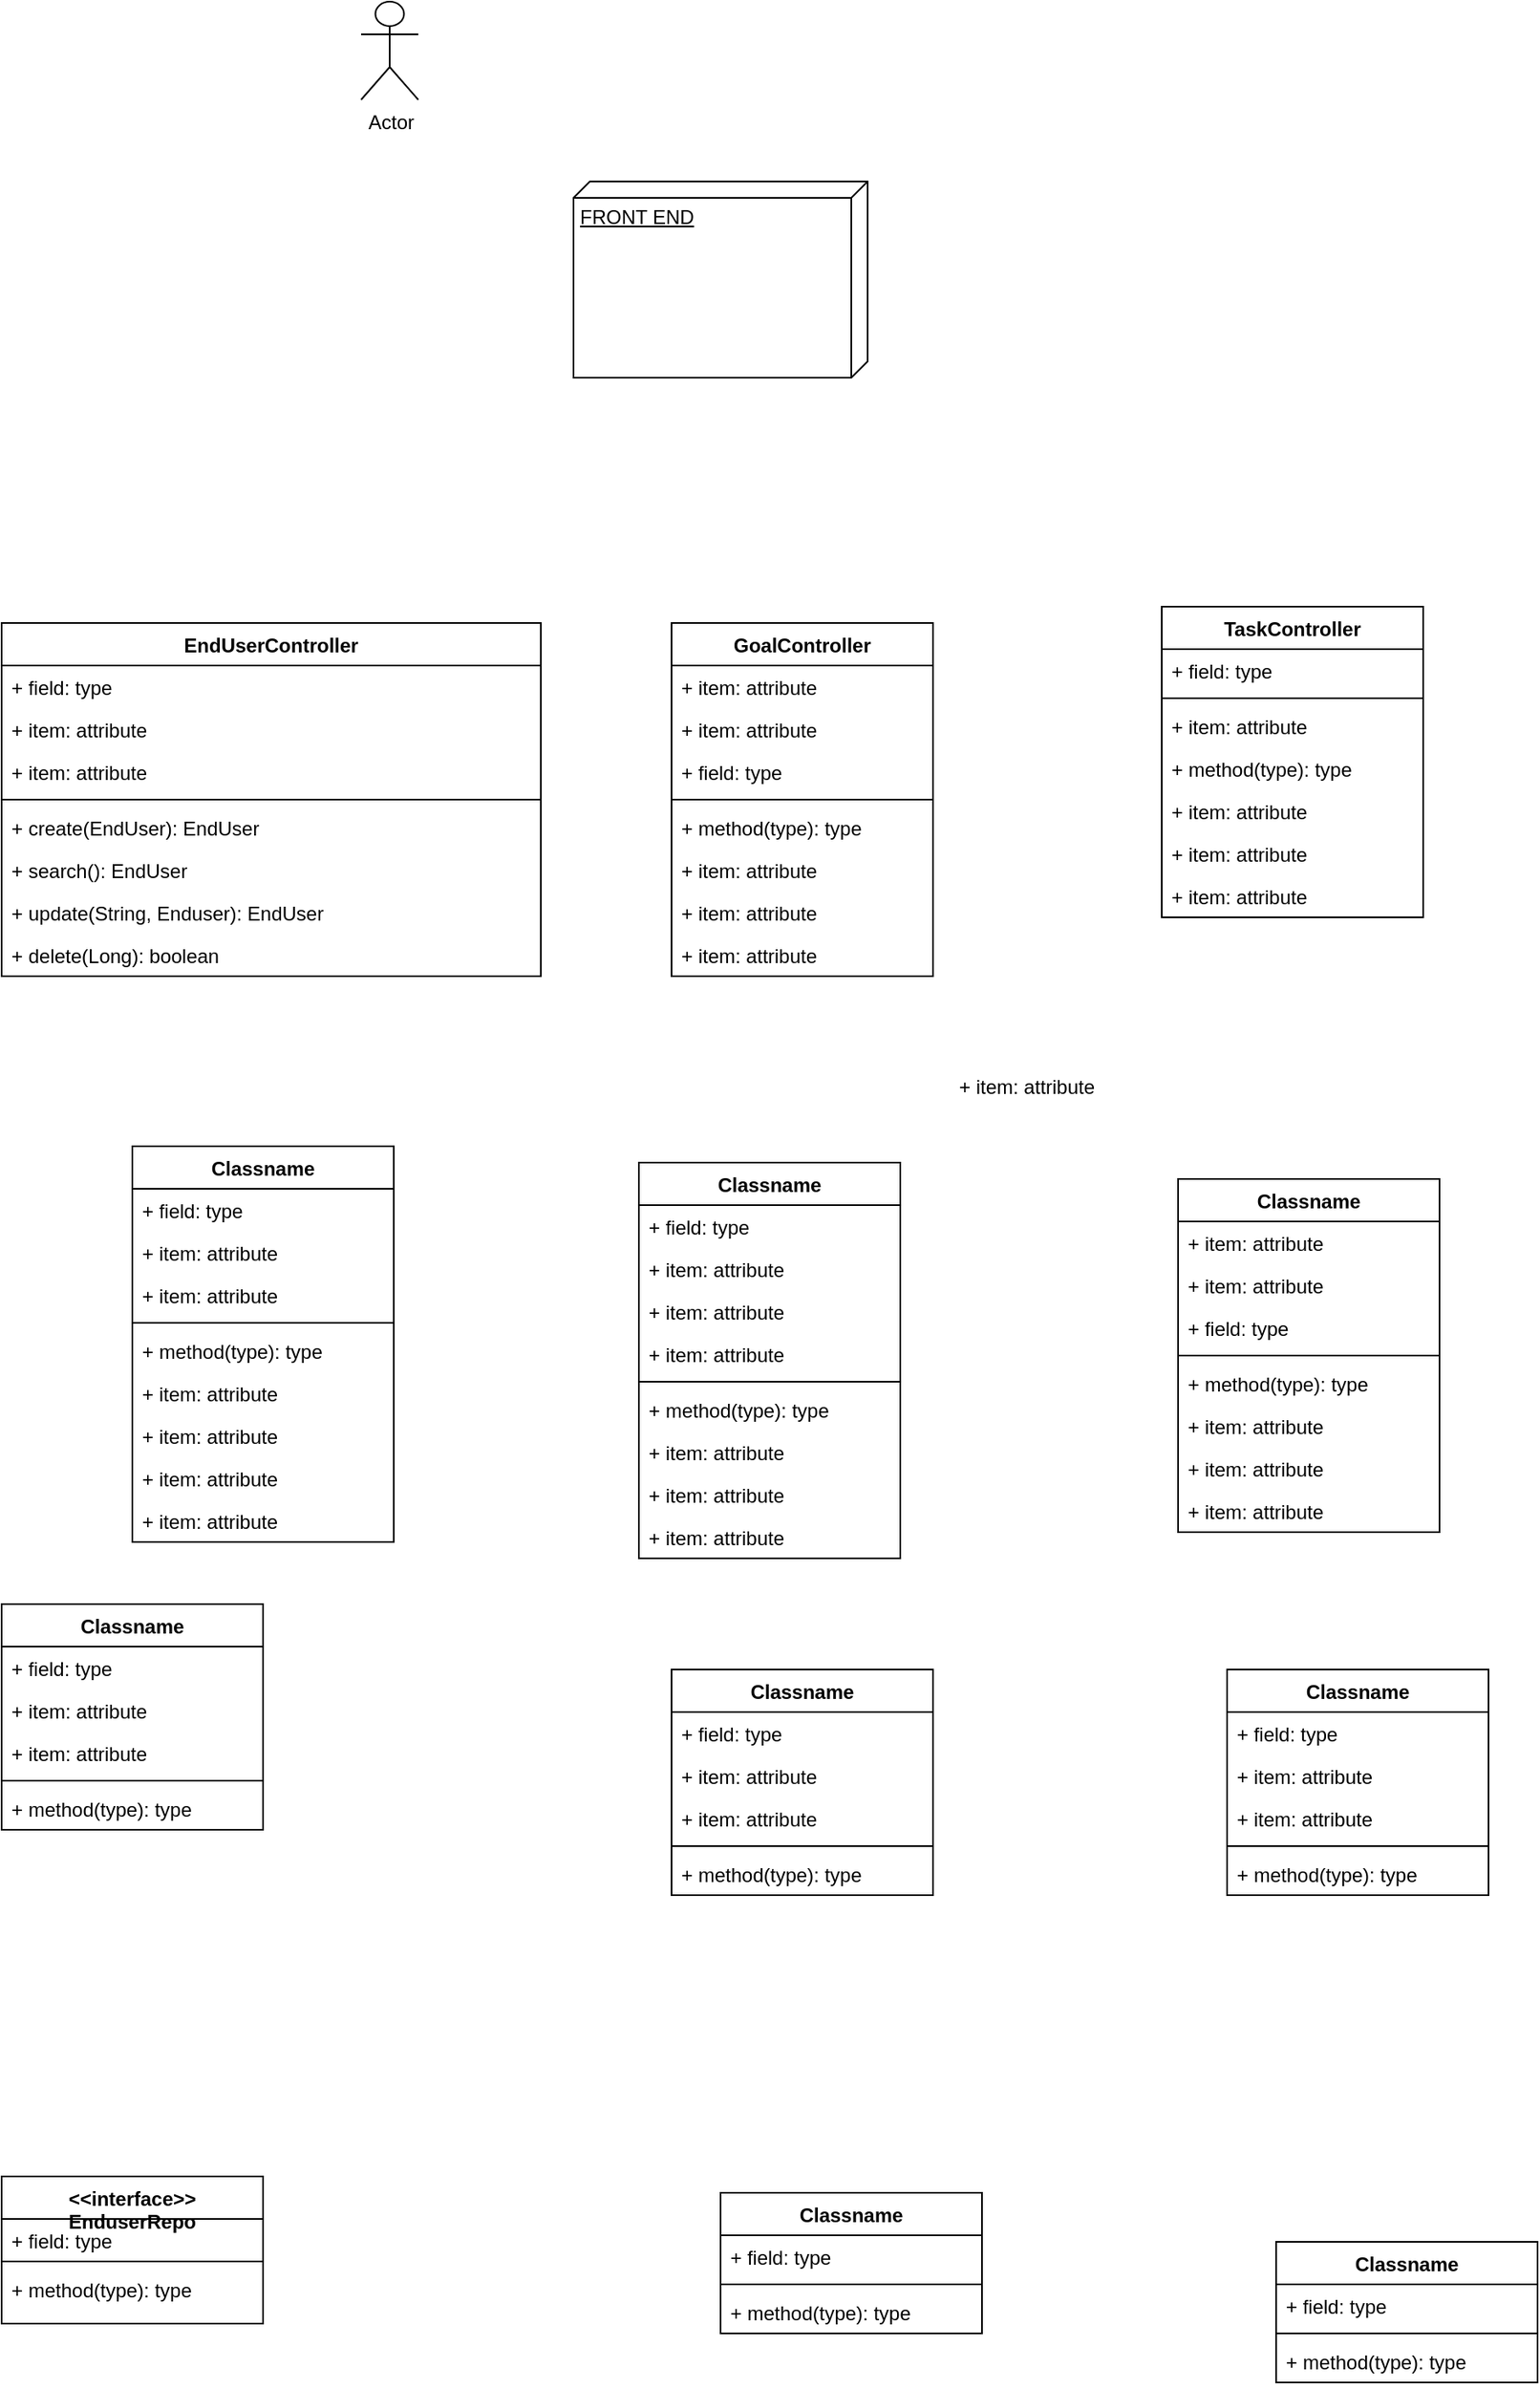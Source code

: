 <mxfile version="20.2.3" type="device"><diagram id="9XaYAkt6E2-kg-ab9St7" name="Page-1"><mxGraphModel dx="1756" dy="1558" grid="1" gridSize="10" guides="1" tooltips="1" connect="1" arrows="1" fold="1" page="1" pageScale="1" pageWidth="827" pageHeight="1169" math="0" shadow="0"><root><mxCell id="0"/><mxCell id="1" parent="0"/><mxCell id="jK3aOO3mMJlkPHBu7RIB-1" value="TaskController" style="swimlane;fontStyle=1;align=center;verticalAlign=top;childLayout=stackLayout;horizontal=1;startSize=26;horizontalStack=0;resizeParent=1;resizeParentMax=0;resizeLast=0;collapsible=1;marginBottom=0;" parent="1" vertex="1"><mxGeometry x="490" y="220" width="160" height="190" as="geometry"/></mxCell><mxCell id="jK3aOO3mMJlkPHBu7RIB-2" value="+ field: type" style="text;strokeColor=none;fillColor=none;align=left;verticalAlign=top;spacingLeft=4;spacingRight=4;overflow=hidden;rotatable=0;points=[[0,0.5],[1,0.5]];portConstraint=eastwest;" parent="jK3aOO3mMJlkPHBu7RIB-1" vertex="1"><mxGeometry y="26" width="160" height="26" as="geometry"/></mxCell><mxCell id="jK3aOO3mMJlkPHBu7RIB-3" value="" style="line;strokeWidth=1;fillColor=none;align=left;verticalAlign=middle;spacingTop=-1;spacingLeft=3;spacingRight=3;rotatable=0;labelPosition=right;points=[];portConstraint=eastwest;" parent="jK3aOO3mMJlkPHBu7RIB-1" vertex="1"><mxGeometry y="52" width="160" height="8" as="geometry"/></mxCell><mxCell id="wSLYptiWaZDX3IoAFJMN-2" value="+ item: attribute" style="text;strokeColor=none;fillColor=none;align=left;verticalAlign=top;spacingLeft=4;spacingRight=4;overflow=hidden;rotatable=0;points=[[0,0.5],[1,0.5]];portConstraint=eastwest;" vertex="1" parent="jK3aOO3mMJlkPHBu7RIB-1"><mxGeometry y="60" width="160" height="26" as="geometry"/></mxCell><mxCell id="jK3aOO3mMJlkPHBu7RIB-4" value="+ method(type): type" style="text;strokeColor=none;fillColor=none;align=left;verticalAlign=top;spacingLeft=4;spacingRight=4;overflow=hidden;rotatable=0;points=[[0,0.5],[1,0.5]];portConstraint=eastwest;" parent="jK3aOO3mMJlkPHBu7RIB-1" vertex="1"><mxGeometry y="86" width="160" height="26" as="geometry"/></mxCell><mxCell id="wSLYptiWaZDX3IoAFJMN-20" value="+ item: attribute" style="text;strokeColor=none;fillColor=none;align=left;verticalAlign=top;spacingLeft=4;spacingRight=4;overflow=hidden;rotatable=0;points=[[0,0.5],[1,0.5]];portConstraint=eastwest;" vertex="1" parent="jK3aOO3mMJlkPHBu7RIB-1"><mxGeometry y="112" width="160" height="26" as="geometry"/></mxCell><mxCell id="wSLYptiWaZDX3IoAFJMN-19" value="+ item: attribute" style="text;strokeColor=none;fillColor=none;align=left;verticalAlign=top;spacingLeft=4;spacingRight=4;overflow=hidden;rotatable=0;points=[[0,0.5],[1,0.5]];portConstraint=eastwest;" vertex="1" parent="jK3aOO3mMJlkPHBu7RIB-1"><mxGeometry y="138" width="160" height="26" as="geometry"/></mxCell><mxCell id="wSLYptiWaZDX3IoAFJMN-21" value="+ item: attribute" style="text;strokeColor=none;fillColor=none;align=left;verticalAlign=top;spacingLeft=4;spacingRight=4;overflow=hidden;rotatable=0;points=[[0,0.5],[1,0.5]];portConstraint=eastwest;" vertex="1" parent="jK3aOO3mMJlkPHBu7RIB-1"><mxGeometry y="164" width="160" height="26" as="geometry"/></mxCell><mxCell id="jK3aOO3mMJlkPHBu7RIB-5" value="GoalController" style="swimlane;fontStyle=1;align=center;verticalAlign=top;childLayout=stackLayout;horizontal=1;startSize=26;horizontalStack=0;resizeParent=1;resizeParentMax=0;resizeLast=0;collapsible=1;marginBottom=0;" parent="1" vertex="1"><mxGeometry x="190" y="230" width="160" height="216" as="geometry"/></mxCell><mxCell id="wSLYptiWaZDX3IoAFJMN-7" value="+ item: attribute" style="text;strokeColor=none;fillColor=none;align=left;verticalAlign=top;spacingLeft=4;spacingRight=4;overflow=hidden;rotatable=0;points=[[0,0.5],[1,0.5]];portConstraint=eastwest;" vertex="1" parent="jK3aOO3mMJlkPHBu7RIB-5"><mxGeometry y="26" width="160" height="26" as="geometry"/></mxCell><mxCell id="wSLYptiWaZDX3IoAFJMN-6" value="+ item: attribute" style="text;strokeColor=none;fillColor=none;align=left;verticalAlign=top;spacingLeft=4;spacingRight=4;overflow=hidden;rotatable=0;points=[[0,0.5],[1,0.5]];portConstraint=eastwest;" vertex="1" parent="jK3aOO3mMJlkPHBu7RIB-5"><mxGeometry y="52" width="160" height="26" as="geometry"/></mxCell><mxCell id="jK3aOO3mMJlkPHBu7RIB-6" value="+ field: type" style="text;strokeColor=none;fillColor=none;align=left;verticalAlign=top;spacingLeft=4;spacingRight=4;overflow=hidden;rotatable=0;points=[[0,0.5],[1,0.5]];portConstraint=eastwest;" parent="jK3aOO3mMJlkPHBu7RIB-5" vertex="1"><mxGeometry y="78" width="160" height="26" as="geometry"/></mxCell><mxCell id="jK3aOO3mMJlkPHBu7RIB-7" value="" style="line;strokeWidth=1;fillColor=none;align=left;verticalAlign=middle;spacingTop=-1;spacingLeft=3;spacingRight=3;rotatable=0;labelPosition=right;points=[];portConstraint=eastwest;" parent="jK3aOO3mMJlkPHBu7RIB-5" vertex="1"><mxGeometry y="104" width="160" height="8" as="geometry"/></mxCell><mxCell id="jK3aOO3mMJlkPHBu7RIB-8" value="+ method(type): type" style="text;strokeColor=none;fillColor=none;align=left;verticalAlign=top;spacingLeft=4;spacingRight=4;overflow=hidden;rotatable=0;points=[[0,0.5],[1,0.5]];portConstraint=eastwest;" parent="jK3aOO3mMJlkPHBu7RIB-5" vertex="1"><mxGeometry y="112" width="160" height="26" as="geometry"/></mxCell><mxCell id="wSLYptiWaZDX3IoAFJMN-4" value="+ item: attribute" style="text;strokeColor=none;fillColor=none;align=left;verticalAlign=top;spacingLeft=4;spacingRight=4;overflow=hidden;rotatable=0;points=[[0,0.5],[1,0.5]];portConstraint=eastwest;" vertex="1" parent="jK3aOO3mMJlkPHBu7RIB-5"><mxGeometry y="138" width="160" height="26" as="geometry"/></mxCell><mxCell id="wSLYptiWaZDX3IoAFJMN-3" value="+ item: attribute" style="text;strokeColor=none;fillColor=none;align=left;verticalAlign=top;spacingLeft=4;spacingRight=4;overflow=hidden;rotatable=0;points=[[0,0.5],[1,0.5]];portConstraint=eastwest;" vertex="1" parent="jK3aOO3mMJlkPHBu7RIB-5"><mxGeometry y="164" width="160" height="26" as="geometry"/></mxCell><mxCell id="wSLYptiWaZDX3IoAFJMN-5" value="+ item: attribute" style="text;strokeColor=none;fillColor=none;align=left;verticalAlign=top;spacingLeft=4;spacingRight=4;overflow=hidden;rotatable=0;points=[[0,0.5],[1,0.5]];portConstraint=eastwest;" vertex="1" parent="jK3aOO3mMJlkPHBu7RIB-5"><mxGeometry y="190" width="160" height="26" as="geometry"/></mxCell><mxCell id="jK3aOO3mMJlkPHBu7RIB-9" value="EndUserController" style="swimlane;fontStyle=1;align=center;verticalAlign=top;childLayout=stackLayout;horizontal=1;startSize=26;horizontalStack=0;resizeParent=1;resizeParentMax=0;resizeLast=0;collapsible=1;marginBottom=0;" parent="1" vertex="1"><mxGeometry x="-220" y="230" width="330" height="216" as="geometry"/></mxCell><mxCell id="jK3aOO3mMJlkPHBu7RIB-10" value="+ field: type" style="text;strokeColor=none;fillColor=none;align=left;verticalAlign=top;spacingLeft=4;spacingRight=4;overflow=hidden;rotatable=0;points=[[0,0.5],[1,0.5]];portConstraint=eastwest;" parent="jK3aOO3mMJlkPHBu7RIB-9" vertex="1"><mxGeometry y="26" width="330" height="26" as="geometry"/></mxCell><mxCell id="wSLYptiWaZDX3IoAFJMN-1" value="+ item: attribute" style="text;strokeColor=none;fillColor=none;align=left;verticalAlign=top;spacingLeft=4;spacingRight=4;overflow=hidden;rotatable=0;points=[[0,0.5],[1,0.5]];portConstraint=eastwest;" vertex="1" parent="jK3aOO3mMJlkPHBu7RIB-9"><mxGeometry y="52" width="330" height="26" as="geometry"/></mxCell><mxCell id="wSLYptiWaZDX3IoAFJMN-11" value="+ item: attribute" style="text;strokeColor=none;fillColor=none;align=left;verticalAlign=top;spacingLeft=4;spacingRight=4;overflow=hidden;rotatable=0;points=[[0,0.5],[1,0.5]];portConstraint=eastwest;" vertex="1" parent="jK3aOO3mMJlkPHBu7RIB-9"><mxGeometry y="78" width="330" height="26" as="geometry"/></mxCell><mxCell id="jK3aOO3mMJlkPHBu7RIB-11" value="" style="line;strokeWidth=1;fillColor=none;align=left;verticalAlign=middle;spacingTop=-1;spacingLeft=3;spacingRight=3;rotatable=0;labelPosition=right;points=[];portConstraint=eastwest;" parent="jK3aOO3mMJlkPHBu7RIB-9" vertex="1"><mxGeometry y="104" width="330" height="8" as="geometry"/></mxCell><mxCell id="jK3aOO3mMJlkPHBu7RIB-12" value="+ create(EndUser): EndUser" style="text;strokeColor=none;fillColor=none;align=left;verticalAlign=top;spacingLeft=4;spacingRight=4;overflow=hidden;rotatable=0;points=[[0,0.5],[1,0.5]];portConstraint=eastwest;" parent="jK3aOO3mMJlkPHBu7RIB-9" vertex="1"><mxGeometry y="112" width="330" height="26" as="geometry"/></mxCell><mxCell id="wSLYptiWaZDX3IoAFJMN-9" value="+ search(): EndUser" style="text;strokeColor=none;fillColor=none;align=left;verticalAlign=top;spacingLeft=4;spacingRight=4;overflow=hidden;rotatable=0;points=[[0,0.5],[1,0.5]];portConstraint=eastwest;" vertex="1" parent="jK3aOO3mMJlkPHBu7RIB-9"><mxGeometry y="138" width="330" height="26" as="geometry"/></mxCell><mxCell id="wSLYptiWaZDX3IoAFJMN-10" value="+ update(String, Enduser): EndUser" style="text;strokeColor=none;fillColor=none;align=left;verticalAlign=top;spacingLeft=4;spacingRight=4;overflow=hidden;rotatable=0;points=[[0,0.5],[1,0.5]];portConstraint=eastwest;" vertex="1" parent="jK3aOO3mMJlkPHBu7RIB-9"><mxGeometry y="164" width="330" height="26" as="geometry"/></mxCell><mxCell id="wSLYptiWaZDX3IoAFJMN-8" value="+ delete(Long): boolean" style="text;strokeColor=none;fillColor=none;align=left;verticalAlign=top;spacingLeft=4;spacingRight=4;overflow=hidden;rotatable=0;points=[[0,0.5],[1,0.5]];portConstraint=eastwest;" vertex="1" parent="jK3aOO3mMJlkPHBu7RIB-9"><mxGeometry y="190" width="330" height="26" as="geometry"/></mxCell><mxCell id="jK3aOO3mMJlkPHBu7RIB-13" value="Classname" style="swimlane;fontStyle=1;align=center;verticalAlign=top;childLayout=stackLayout;horizontal=1;startSize=26;horizontalStack=0;resizeParent=1;resizeParentMax=0;resizeLast=0;collapsible=1;marginBottom=0;" parent="1" vertex="1"><mxGeometry x="500" y="570" width="160" height="216" as="geometry"/></mxCell><mxCell id="wSLYptiWaZDX3IoAFJMN-36" value="+ item: attribute" style="text;strokeColor=none;fillColor=none;align=left;verticalAlign=top;spacingLeft=4;spacingRight=4;overflow=hidden;rotatable=0;points=[[0,0.5],[1,0.5]];portConstraint=eastwest;" vertex="1" parent="jK3aOO3mMJlkPHBu7RIB-13"><mxGeometry y="26" width="160" height="26" as="geometry"/></mxCell><mxCell id="wSLYptiWaZDX3IoAFJMN-34" value="+ item: attribute" style="text;strokeColor=none;fillColor=none;align=left;verticalAlign=top;spacingLeft=4;spacingRight=4;overflow=hidden;rotatable=0;points=[[0,0.5],[1,0.5]];portConstraint=eastwest;" vertex="1" parent="jK3aOO3mMJlkPHBu7RIB-13"><mxGeometry y="52" width="160" height="26" as="geometry"/></mxCell><mxCell id="jK3aOO3mMJlkPHBu7RIB-14" value="+ field: type" style="text;strokeColor=none;fillColor=none;align=left;verticalAlign=top;spacingLeft=4;spacingRight=4;overflow=hidden;rotatable=0;points=[[0,0.5],[1,0.5]];portConstraint=eastwest;" parent="jK3aOO3mMJlkPHBu7RIB-13" vertex="1"><mxGeometry y="78" width="160" height="26" as="geometry"/></mxCell><mxCell id="jK3aOO3mMJlkPHBu7RIB-15" value="" style="line;strokeWidth=1;fillColor=none;align=left;verticalAlign=middle;spacingTop=-1;spacingLeft=3;spacingRight=3;rotatable=0;labelPosition=right;points=[];portConstraint=eastwest;" parent="jK3aOO3mMJlkPHBu7RIB-13" vertex="1"><mxGeometry y="104" width="160" height="8" as="geometry"/></mxCell><mxCell id="jK3aOO3mMJlkPHBu7RIB-16" value="+ method(type): type" style="text;strokeColor=none;fillColor=none;align=left;verticalAlign=top;spacingLeft=4;spacingRight=4;overflow=hidden;rotatable=0;points=[[0,0.5],[1,0.5]];portConstraint=eastwest;" parent="jK3aOO3mMJlkPHBu7RIB-13" vertex="1"><mxGeometry y="112" width="160" height="26" as="geometry"/></mxCell><mxCell id="wSLYptiWaZDX3IoAFJMN-28" value="+ item: attribute" style="text;strokeColor=none;fillColor=none;align=left;verticalAlign=top;spacingLeft=4;spacingRight=4;overflow=hidden;rotatable=0;points=[[0,0.5],[1,0.5]];portConstraint=eastwest;" vertex="1" parent="jK3aOO3mMJlkPHBu7RIB-13"><mxGeometry y="138" width="160" height="26" as="geometry"/></mxCell><mxCell id="wSLYptiWaZDX3IoAFJMN-30" value="+ item: attribute" style="text;strokeColor=none;fillColor=none;align=left;verticalAlign=top;spacingLeft=4;spacingRight=4;overflow=hidden;rotatable=0;points=[[0,0.5],[1,0.5]];portConstraint=eastwest;" vertex="1" parent="jK3aOO3mMJlkPHBu7RIB-13"><mxGeometry y="164" width="160" height="26" as="geometry"/></mxCell><mxCell id="wSLYptiWaZDX3IoAFJMN-29" value="+ item: attribute" style="text;strokeColor=none;fillColor=none;align=left;verticalAlign=top;spacingLeft=4;spacingRight=4;overflow=hidden;rotatable=0;points=[[0,0.5],[1,0.5]];portConstraint=eastwest;" vertex="1" parent="jK3aOO3mMJlkPHBu7RIB-13"><mxGeometry y="190" width="160" height="26" as="geometry"/></mxCell><mxCell id="jK3aOO3mMJlkPHBu7RIB-17" value="Classname" style="swimlane;fontStyle=1;align=center;verticalAlign=top;childLayout=stackLayout;horizontal=1;startSize=26;horizontalStack=0;resizeParent=1;resizeParentMax=0;resizeLast=0;collapsible=1;marginBottom=0;" parent="1" vertex="1"><mxGeometry x="-140" y="550" width="160" height="242" as="geometry"/></mxCell><mxCell id="jK3aOO3mMJlkPHBu7RIB-18" value="+ field: type" style="text;strokeColor=none;fillColor=none;align=left;verticalAlign=top;spacingLeft=4;spacingRight=4;overflow=hidden;rotatable=0;points=[[0,0.5],[1,0.5]];portConstraint=eastwest;" parent="jK3aOO3mMJlkPHBu7RIB-17" vertex="1"><mxGeometry y="26" width="160" height="26" as="geometry"/></mxCell><mxCell id="wSLYptiWaZDX3IoAFJMN-32" value="+ item: attribute" style="text;strokeColor=none;fillColor=none;align=left;verticalAlign=top;spacingLeft=4;spacingRight=4;overflow=hidden;rotatable=0;points=[[0,0.5],[1,0.5]];portConstraint=eastwest;" vertex="1" parent="jK3aOO3mMJlkPHBu7RIB-17"><mxGeometry y="52" width="160" height="26" as="geometry"/></mxCell><mxCell id="wSLYptiWaZDX3IoAFJMN-37" value="+ item: attribute" style="text;strokeColor=none;fillColor=none;align=left;verticalAlign=top;spacingLeft=4;spacingRight=4;overflow=hidden;rotatable=0;points=[[0,0.5],[1,0.5]];portConstraint=eastwest;" vertex="1" parent="jK3aOO3mMJlkPHBu7RIB-17"><mxGeometry y="78" width="160" height="26" as="geometry"/></mxCell><mxCell id="jK3aOO3mMJlkPHBu7RIB-19" value="" style="line;strokeWidth=1;fillColor=none;align=left;verticalAlign=middle;spacingTop=-1;spacingLeft=3;spacingRight=3;rotatable=0;labelPosition=right;points=[];portConstraint=eastwest;" parent="jK3aOO3mMJlkPHBu7RIB-17" vertex="1"><mxGeometry y="104" width="160" height="8" as="geometry"/></mxCell><mxCell id="jK3aOO3mMJlkPHBu7RIB-20" value="+ method(type): type" style="text;strokeColor=none;fillColor=none;align=left;verticalAlign=top;spacingLeft=4;spacingRight=4;overflow=hidden;rotatable=0;points=[[0,0.5],[1,0.5]];portConstraint=eastwest;" parent="jK3aOO3mMJlkPHBu7RIB-17" vertex="1"><mxGeometry y="112" width="160" height="26" as="geometry"/></mxCell><mxCell id="wSLYptiWaZDX3IoAFJMN-17" value="+ item: attribute" style="text;strokeColor=none;fillColor=none;align=left;verticalAlign=top;spacingLeft=4;spacingRight=4;overflow=hidden;rotatable=0;points=[[0,0.5],[1,0.5]];portConstraint=eastwest;" vertex="1" parent="jK3aOO3mMJlkPHBu7RIB-17"><mxGeometry y="138" width="160" height="26" as="geometry"/></mxCell><mxCell id="wSLYptiWaZDX3IoAFJMN-15" value="+ item: attribute" style="text;strokeColor=none;fillColor=none;align=left;verticalAlign=top;spacingLeft=4;spacingRight=4;overflow=hidden;rotatable=0;points=[[0,0.5],[1,0.5]];portConstraint=eastwest;" vertex="1" parent="jK3aOO3mMJlkPHBu7RIB-17"><mxGeometry y="164" width="160" height="26" as="geometry"/></mxCell><mxCell id="wSLYptiWaZDX3IoAFJMN-16" value="+ item: attribute" style="text;strokeColor=none;fillColor=none;align=left;verticalAlign=top;spacingLeft=4;spacingRight=4;overflow=hidden;rotatable=0;points=[[0,0.5],[1,0.5]];portConstraint=eastwest;" vertex="1" parent="jK3aOO3mMJlkPHBu7RIB-17"><mxGeometry y="190" width="160" height="26" as="geometry"/></mxCell><mxCell id="wSLYptiWaZDX3IoAFJMN-18" value="+ item: attribute" style="text;strokeColor=none;fillColor=none;align=left;verticalAlign=top;spacingLeft=4;spacingRight=4;overflow=hidden;rotatable=0;points=[[0,0.5],[1,0.5]];portConstraint=eastwest;" vertex="1" parent="jK3aOO3mMJlkPHBu7RIB-17"><mxGeometry y="216" width="160" height="26" as="geometry"/></mxCell><mxCell id="jK3aOO3mMJlkPHBu7RIB-21" value="Classname" style="swimlane;fontStyle=1;align=center;verticalAlign=top;childLayout=stackLayout;horizontal=1;startSize=26;horizontalStack=0;resizeParent=1;resizeParentMax=0;resizeLast=0;collapsible=1;marginBottom=0;" parent="1" vertex="1"><mxGeometry x="170" y="560" width="160" height="242" as="geometry"/></mxCell><mxCell id="jK3aOO3mMJlkPHBu7RIB-22" value="+ field: type" style="text;strokeColor=none;fillColor=none;align=left;verticalAlign=top;spacingLeft=4;spacingRight=4;overflow=hidden;rotatable=0;points=[[0,0.5],[1,0.5]];portConstraint=eastwest;" parent="jK3aOO3mMJlkPHBu7RIB-21" vertex="1"><mxGeometry y="26" width="160" height="26" as="geometry"/></mxCell><mxCell id="wSLYptiWaZDX3IoAFJMN-35" value="+ item: attribute" style="text;strokeColor=none;fillColor=none;align=left;verticalAlign=top;spacingLeft=4;spacingRight=4;overflow=hidden;rotatable=0;points=[[0,0.5],[1,0.5]];portConstraint=eastwest;" vertex="1" parent="jK3aOO3mMJlkPHBu7RIB-21"><mxGeometry y="52" width="160" height="26" as="geometry"/></mxCell><mxCell id="wSLYptiWaZDX3IoAFJMN-33" value="+ item: attribute" style="text;strokeColor=none;fillColor=none;align=left;verticalAlign=top;spacingLeft=4;spacingRight=4;overflow=hidden;rotatable=0;points=[[0,0.5],[1,0.5]];portConstraint=eastwest;" vertex="1" parent="jK3aOO3mMJlkPHBu7RIB-21"><mxGeometry y="78" width="160" height="26" as="geometry"/></mxCell><mxCell id="wSLYptiWaZDX3IoAFJMN-38" value="+ item: attribute" style="text;strokeColor=none;fillColor=none;align=left;verticalAlign=top;spacingLeft=4;spacingRight=4;overflow=hidden;rotatable=0;points=[[0,0.5],[1,0.5]];portConstraint=eastwest;" vertex="1" parent="jK3aOO3mMJlkPHBu7RIB-21"><mxGeometry y="104" width="160" height="26" as="geometry"/></mxCell><mxCell id="jK3aOO3mMJlkPHBu7RIB-23" value="" style="line;strokeWidth=1;fillColor=none;align=left;verticalAlign=middle;spacingTop=-1;spacingLeft=3;spacingRight=3;rotatable=0;labelPosition=right;points=[];portConstraint=eastwest;" parent="jK3aOO3mMJlkPHBu7RIB-21" vertex="1"><mxGeometry y="130" width="160" height="8" as="geometry"/></mxCell><mxCell id="jK3aOO3mMJlkPHBu7RIB-24" value="+ method(type): type" style="text;strokeColor=none;fillColor=none;align=left;verticalAlign=top;spacingLeft=4;spacingRight=4;overflow=hidden;rotatable=0;points=[[0,0.5],[1,0.5]];portConstraint=eastwest;" parent="jK3aOO3mMJlkPHBu7RIB-21" vertex="1"><mxGeometry y="138" width="160" height="26" as="geometry"/></mxCell><mxCell id="wSLYptiWaZDX3IoAFJMN-13" value="+ item: attribute" style="text;strokeColor=none;fillColor=none;align=left;verticalAlign=top;spacingLeft=4;spacingRight=4;overflow=hidden;rotatable=0;points=[[0,0.5],[1,0.5]];portConstraint=eastwest;" vertex="1" parent="jK3aOO3mMJlkPHBu7RIB-21"><mxGeometry y="164" width="160" height="26" as="geometry"/></mxCell><mxCell id="wSLYptiWaZDX3IoAFJMN-12" value="+ item: attribute" style="text;strokeColor=none;fillColor=none;align=left;verticalAlign=top;spacingLeft=4;spacingRight=4;overflow=hidden;rotatable=0;points=[[0,0.5],[1,0.5]];portConstraint=eastwest;" vertex="1" parent="jK3aOO3mMJlkPHBu7RIB-21"><mxGeometry y="190" width="160" height="26" as="geometry"/></mxCell><mxCell id="wSLYptiWaZDX3IoAFJMN-14" value="+ item: attribute" style="text;strokeColor=none;fillColor=none;align=left;verticalAlign=top;spacingLeft=4;spacingRight=4;overflow=hidden;rotatable=0;points=[[0,0.5],[1,0.5]];portConstraint=eastwest;" vertex="1" parent="jK3aOO3mMJlkPHBu7RIB-21"><mxGeometry y="216" width="160" height="26" as="geometry"/></mxCell><mxCell id="jK3aOO3mMJlkPHBu7RIB-25" value="Classname" style="swimlane;fontStyle=1;align=center;verticalAlign=top;childLayout=stackLayout;horizontal=1;startSize=26;horizontalStack=0;resizeParent=1;resizeParentMax=0;resizeLast=0;collapsible=1;marginBottom=0;" parent="1" vertex="1"><mxGeometry x="530" y="870" width="160" height="138" as="geometry"/></mxCell><mxCell id="jK3aOO3mMJlkPHBu7RIB-26" value="+ field: type" style="text;strokeColor=none;fillColor=none;align=left;verticalAlign=top;spacingLeft=4;spacingRight=4;overflow=hidden;rotatable=0;points=[[0,0.5],[1,0.5]];portConstraint=eastwest;" parent="jK3aOO3mMJlkPHBu7RIB-25" vertex="1"><mxGeometry y="26" width="160" height="26" as="geometry"/></mxCell><mxCell id="wSLYptiWaZDX3IoAFJMN-22" value="+ item: attribute" style="text;strokeColor=none;fillColor=none;align=left;verticalAlign=top;spacingLeft=4;spacingRight=4;overflow=hidden;rotatable=0;points=[[0,0.5],[1,0.5]];portConstraint=eastwest;" vertex="1" parent="jK3aOO3mMJlkPHBu7RIB-25"><mxGeometry y="52" width="160" height="26" as="geometry"/></mxCell><mxCell id="wSLYptiWaZDX3IoAFJMN-23" value="+ item: attribute" style="text;strokeColor=none;fillColor=none;align=left;verticalAlign=top;spacingLeft=4;spacingRight=4;overflow=hidden;rotatable=0;points=[[0,0.5],[1,0.5]];portConstraint=eastwest;" vertex="1" parent="jK3aOO3mMJlkPHBu7RIB-25"><mxGeometry y="78" width="160" height="26" as="geometry"/></mxCell><mxCell id="jK3aOO3mMJlkPHBu7RIB-27" value="" style="line;strokeWidth=1;fillColor=none;align=left;verticalAlign=middle;spacingTop=-1;spacingLeft=3;spacingRight=3;rotatable=0;labelPosition=right;points=[];portConstraint=eastwest;" parent="jK3aOO3mMJlkPHBu7RIB-25" vertex="1"><mxGeometry y="104" width="160" height="8" as="geometry"/></mxCell><mxCell id="jK3aOO3mMJlkPHBu7RIB-28" value="+ method(type): type" style="text;strokeColor=none;fillColor=none;align=left;verticalAlign=top;spacingLeft=4;spacingRight=4;overflow=hidden;rotatable=0;points=[[0,0.5],[1,0.5]];portConstraint=eastwest;" parent="jK3aOO3mMJlkPHBu7RIB-25" vertex="1"><mxGeometry y="112" width="160" height="26" as="geometry"/></mxCell><mxCell id="jK3aOO3mMJlkPHBu7RIB-29" value="Classname" style="swimlane;fontStyle=1;align=center;verticalAlign=top;childLayout=stackLayout;horizontal=1;startSize=26;horizontalStack=0;resizeParent=1;resizeParentMax=0;resizeLast=0;collapsible=1;marginBottom=0;" parent="1" vertex="1"><mxGeometry x="190" y="870" width="160" height="138" as="geometry"/></mxCell><mxCell id="jK3aOO3mMJlkPHBu7RIB-30" value="+ field: type" style="text;strokeColor=none;fillColor=none;align=left;verticalAlign=top;spacingLeft=4;spacingRight=4;overflow=hidden;rotatable=0;points=[[0,0.5],[1,0.5]];portConstraint=eastwest;" parent="jK3aOO3mMJlkPHBu7RIB-29" vertex="1"><mxGeometry y="26" width="160" height="26" as="geometry"/></mxCell><mxCell id="wSLYptiWaZDX3IoAFJMN-24" value="+ item: attribute" style="text;strokeColor=none;fillColor=none;align=left;verticalAlign=top;spacingLeft=4;spacingRight=4;overflow=hidden;rotatable=0;points=[[0,0.5],[1,0.5]];portConstraint=eastwest;" vertex="1" parent="jK3aOO3mMJlkPHBu7RIB-29"><mxGeometry y="52" width="160" height="26" as="geometry"/></mxCell><mxCell id="wSLYptiWaZDX3IoAFJMN-25" value="+ item: attribute" style="text;strokeColor=none;fillColor=none;align=left;verticalAlign=top;spacingLeft=4;spacingRight=4;overflow=hidden;rotatable=0;points=[[0,0.5],[1,0.5]];portConstraint=eastwest;" vertex="1" parent="jK3aOO3mMJlkPHBu7RIB-29"><mxGeometry y="78" width="160" height="26" as="geometry"/></mxCell><mxCell id="jK3aOO3mMJlkPHBu7RIB-31" value="" style="line;strokeWidth=1;fillColor=none;align=left;verticalAlign=middle;spacingTop=-1;spacingLeft=3;spacingRight=3;rotatable=0;labelPosition=right;points=[];portConstraint=eastwest;" parent="jK3aOO3mMJlkPHBu7RIB-29" vertex="1"><mxGeometry y="104" width="160" height="8" as="geometry"/></mxCell><mxCell id="jK3aOO3mMJlkPHBu7RIB-32" value="+ method(type): type" style="text;strokeColor=none;fillColor=none;align=left;verticalAlign=top;spacingLeft=4;spacingRight=4;overflow=hidden;rotatable=0;points=[[0,0.5],[1,0.5]];portConstraint=eastwest;" parent="jK3aOO3mMJlkPHBu7RIB-29" vertex="1"><mxGeometry y="112" width="160" height="26" as="geometry"/></mxCell><mxCell id="jK3aOO3mMJlkPHBu7RIB-33" value="Classname" style="swimlane;fontStyle=1;align=center;verticalAlign=top;childLayout=stackLayout;horizontal=1;startSize=26;horizontalStack=0;resizeParent=1;resizeParentMax=0;resizeLast=0;collapsible=1;marginBottom=0;" parent="1" vertex="1"><mxGeometry x="-220" y="830" width="160" height="138" as="geometry"/></mxCell><mxCell id="jK3aOO3mMJlkPHBu7RIB-34" value="+ field: type" style="text;strokeColor=none;fillColor=none;align=left;verticalAlign=top;spacingLeft=4;spacingRight=4;overflow=hidden;rotatable=0;points=[[0,0.5],[1,0.5]];portConstraint=eastwest;" parent="jK3aOO3mMJlkPHBu7RIB-33" vertex="1"><mxGeometry y="26" width="160" height="26" as="geometry"/></mxCell><mxCell id="wSLYptiWaZDX3IoAFJMN-26" value="+ item: attribute" style="text;strokeColor=none;fillColor=none;align=left;verticalAlign=top;spacingLeft=4;spacingRight=4;overflow=hidden;rotatable=0;points=[[0,0.5],[1,0.5]];portConstraint=eastwest;" vertex="1" parent="jK3aOO3mMJlkPHBu7RIB-33"><mxGeometry y="52" width="160" height="26" as="geometry"/></mxCell><mxCell id="wSLYptiWaZDX3IoAFJMN-27" value="+ item: attribute" style="text;strokeColor=none;fillColor=none;align=left;verticalAlign=top;spacingLeft=4;spacingRight=4;overflow=hidden;rotatable=0;points=[[0,0.5],[1,0.5]];portConstraint=eastwest;" vertex="1" parent="jK3aOO3mMJlkPHBu7RIB-33"><mxGeometry y="78" width="160" height="26" as="geometry"/></mxCell><mxCell id="jK3aOO3mMJlkPHBu7RIB-35" value="" style="line;strokeWidth=1;fillColor=none;align=left;verticalAlign=middle;spacingTop=-1;spacingLeft=3;spacingRight=3;rotatable=0;labelPosition=right;points=[];portConstraint=eastwest;" parent="jK3aOO3mMJlkPHBu7RIB-33" vertex="1"><mxGeometry y="104" width="160" height="8" as="geometry"/></mxCell><mxCell id="jK3aOO3mMJlkPHBu7RIB-36" value="+ method(type): type" style="text;strokeColor=none;fillColor=none;align=left;verticalAlign=top;spacingLeft=4;spacingRight=4;overflow=hidden;rotatable=0;points=[[0,0.5],[1,0.5]];portConstraint=eastwest;" parent="jK3aOO3mMJlkPHBu7RIB-33" vertex="1"><mxGeometry y="112" width="160" height="26" as="geometry"/></mxCell><mxCell id="jK3aOO3mMJlkPHBu7RIB-38" value="Classname" style="swimlane;fontStyle=1;align=center;verticalAlign=top;childLayout=stackLayout;horizontal=1;startSize=26;horizontalStack=0;resizeParent=1;resizeParentMax=0;resizeLast=0;collapsible=1;marginBottom=0;" parent="1" vertex="1"><mxGeometry x="560" y="1220" width="160" height="86" as="geometry"/></mxCell><mxCell id="jK3aOO3mMJlkPHBu7RIB-39" value="+ field: type" style="text;strokeColor=none;fillColor=none;align=left;verticalAlign=top;spacingLeft=4;spacingRight=4;overflow=hidden;rotatable=0;points=[[0,0.5],[1,0.5]];portConstraint=eastwest;" parent="jK3aOO3mMJlkPHBu7RIB-38" vertex="1"><mxGeometry y="26" width="160" height="26" as="geometry"/></mxCell><mxCell id="jK3aOO3mMJlkPHBu7RIB-40" value="" style="line;strokeWidth=1;fillColor=none;align=left;verticalAlign=middle;spacingTop=-1;spacingLeft=3;spacingRight=3;rotatable=0;labelPosition=right;points=[];portConstraint=eastwest;" parent="jK3aOO3mMJlkPHBu7RIB-38" vertex="1"><mxGeometry y="52" width="160" height="8" as="geometry"/></mxCell><mxCell id="jK3aOO3mMJlkPHBu7RIB-41" value="+ method(type): type" style="text;strokeColor=none;fillColor=none;align=left;verticalAlign=top;spacingLeft=4;spacingRight=4;overflow=hidden;rotatable=0;points=[[0,0.5],[1,0.5]];portConstraint=eastwest;" parent="jK3aOO3mMJlkPHBu7RIB-38" vertex="1"><mxGeometry y="60" width="160" height="26" as="geometry"/></mxCell><mxCell id="jK3aOO3mMJlkPHBu7RIB-42" value="Classname" style="swimlane;fontStyle=1;align=center;verticalAlign=top;childLayout=stackLayout;horizontal=1;startSize=26;horizontalStack=0;resizeParent=1;resizeParentMax=0;resizeLast=0;collapsible=1;marginBottom=0;" parent="1" vertex="1"><mxGeometry x="220" y="1190" width="160" height="86" as="geometry"/></mxCell><mxCell id="jK3aOO3mMJlkPHBu7RIB-43" value="+ field: type" style="text;strokeColor=none;fillColor=none;align=left;verticalAlign=top;spacingLeft=4;spacingRight=4;overflow=hidden;rotatable=0;points=[[0,0.5],[1,0.5]];portConstraint=eastwest;" parent="jK3aOO3mMJlkPHBu7RIB-42" vertex="1"><mxGeometry y="26" width="160" height="26" as="geometry"/></mxCell><mxCell id="jK3aOO3mMJlkPHBu7RIB-44" value="" style="line;strokeWidth=1;fillColor=none;align=left;verticalAlign=middle;spacingTop=-1;spacingLeft=3;spacingRight=3;rotatable=0;labelPosition=right;points=[];portConstraint=eastwest;" parent="jK3aOO3mMJlkPHBu7RIB-42" vertex="1"><mxGeometry y="52" width="160" height="8" as="geometry"/></mxCell><mxCell id="jK3aOO3mMJlkPHBu7RIB-45" value="+ method(type): type" style="text;strokeColor=none;fillColor=none;align=left;verticalAlign=top;spacingLeft=4;spacingRight=4;overflow=hidden;rotatable=0;points=[[0,0.5],[1,0.5]];portConstraint=eastwest;" parent="jK3aOO3mMJlkPHBu7RIB-42" vertex="1"><mxGeometry y="60" width="160" height="26" as="geometry"/></mxCell><mxCell id="jK3aOO3mMJlkPHBu7RIB-46" value="&lt;&lt;interface&gt;&gt;&#10;EnduserRepo" style="swimlane;fontStyle=1;align=center;verticalAlign=top;childLayout=stackLayout;horizontal=1;startSize=26;horizontalStack=0;resizeParent=1;resizeParentMax=0;resizeLast=0;collapsible=1;marginBottom=0;" parent="1" vertex="1"><mxGeometry x="-220" y="1180" width="160" height="90" as="geometry"/></mxCell><mxCell id="jK3aOO3mMJlkPHBu7RIB-47" value="+ field: type" style="text;strokeColor=none;fillColor=none;align=left;verticalAlign=top;spacingLeft=4;spacingRight=4;overflow=hidden;rotatable=0;points=[[0,0.5],[1,0.5]];portConstraint=eastwest;" parent="jK3aOO3mMJlkPHBu7RIB-46" vertex="1"><mxGeometry y="26" width="160" height="22" as="geometry"/></mxCell><mxCell id="jK3aOO3mMJlkPHBu7RIB-48" value="" style="line;strokeWidth=1;fillColor=none;align=left;verticalAlign=middle;spacingTop=-1;spacingLeft=3;spacingRight=3;rotatable=0;labelPosition=right;points=[];portConstraint=eastwest;" parent="jK3aOO3mMJlkPHBu7RIB-46" vertex="1"><mxGeometry y="48" width="160" height="8" as="geometry"/></mxCell><mxCell id="jK3aOO3mMJlkPHBu7RIB-49" value="+ method(type): type" style="text;strokeColor=none;fillColor=none;align=left;verticalAlign=top;spacingLeft=4;spacingRight=4;overflow=hidden;rotatable=0;points=[[0,0.5],[1,0.5]];portConstraint=eastwest;" parent="jK3aOO3mMJlkPHBu7RIB-46" vertex="1"><mxGeometry y="56" width="160" height="34" as="geometry"/></mxCell><mxCell id="jK3aOO3mMJlkPHBu7RIB-50" value="Actor" style="shape=umlActor;verticalLabelPosition=bottom;verticalAlign=top;html=1;" parent="1" vertex="1"><mxGeometry y="-150" width="35" height="60" as="geometry"/></mxCell><mxCell id="jK3aOO3mMJlkPHBu7RIB-51" value="FRONT END" style="verticalAlign=top;align=left;spacingTop=8;spacingLeft=2;spacingRight=12;shape=cube;size=10;direction=south;fontStyle=4;html=1;" parent="1" vertex="1"><mxGeometry x="130" y="-40" width="180" height="120" as="geometry"/></mxCell><mxCell id="wSLYptiWaZDX3IoAFJMN-31" value="+ item: attribute" style="text;strokeColor=none;fillColor=none;align=left;verticalAlign=top;spacingLeft=4;spacingRight=4;overflow=hidden;rotatable=0;points=[[0,0.5],[1,0.5]];portConstraint=eastwest;" vertex="1" parent="1"><mxGeometry x="360" y="500" width="100" height="26" as="geometry"/></mxCell></root></mxGraphModel></diagram></mxfile>